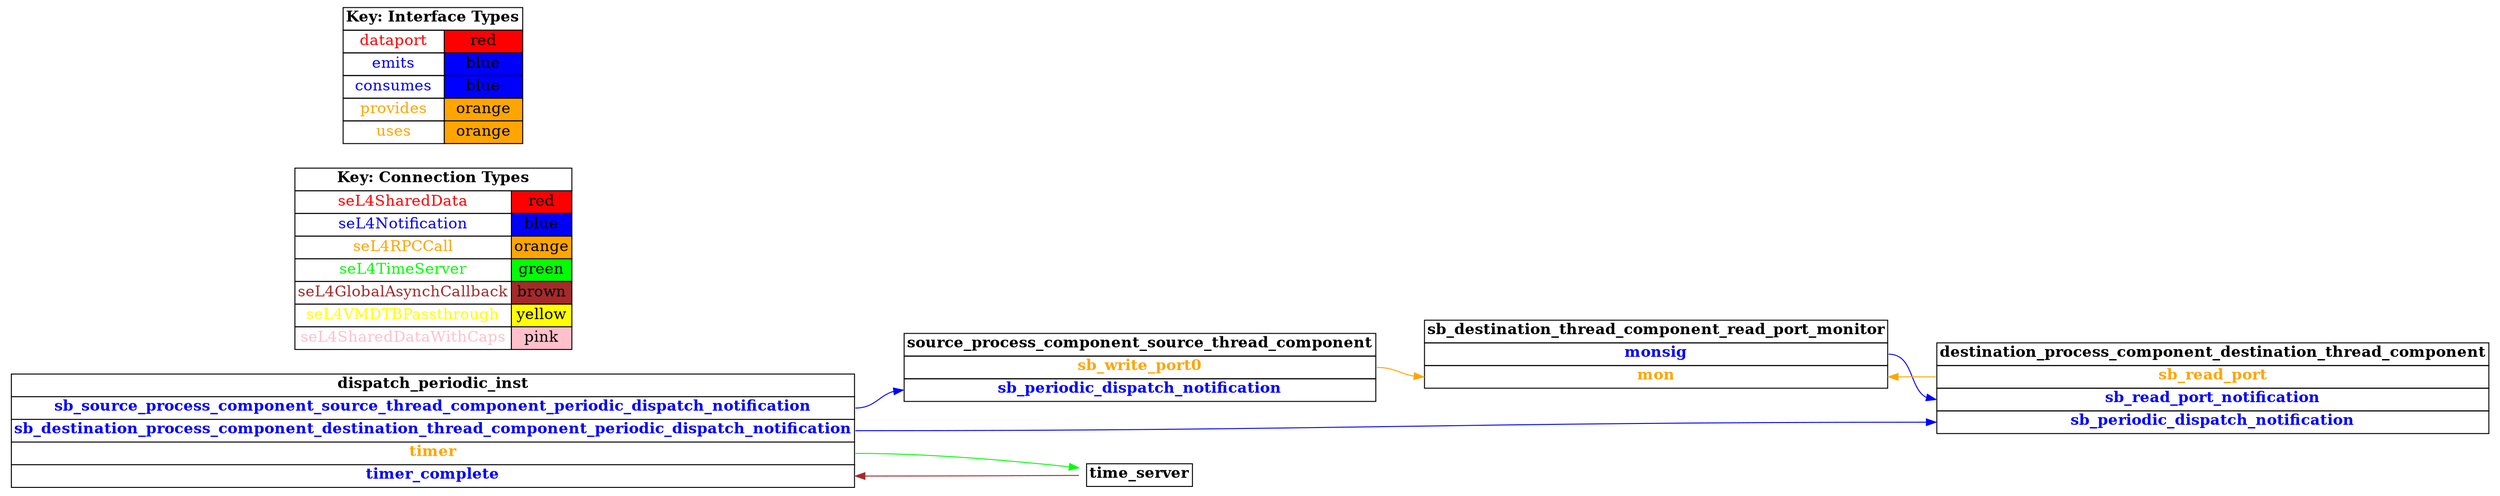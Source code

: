 digraph g {
graph [
  overlap = false,
  rankdir = "LR"
];
node [
  fontsize = "16",
  shape = "ellipse"
];
edge [
];

source_process_component_source_thread_component [
  label=<
    <TABLE BORDER="0" CELLBORDER="1" CELLSPACING="0">
      <TR><TD><B>source_process_component_source_thread_component</B></TD></TR>
      <TR><TD PORT="sb_write_port0"><FONT COLOR="orange"><B>sb_write_port0</B></FONT></TD></TR>
      <TR><TD PORT="sb_periodic_dispatch_notification"><FONT COLOR="blue"><B>sb_periodic_dispatch_notification</B></FONT></TD></TR>"
    </TABLE>
  >
  shape=plaintext
];

sb_destination_thread_component_read_port_monitor [
  label=<
    <TABLE BORDER="0" CELLBORDER="1" CELLSPACING="0">
      <TR><TD><B>sb_destination_thread_component_read_port_monitor</B></TD></TR>
      <TR><TD PORT="monsig"><FONT COLOR="blue"><B>monsig</B></FONT></TD></TR>
      <TR><TD PORT="mon"><FONT COLOR="orange"><B>mon</B></FONT></TD></TR>"
    </TABLE>
  >
  shape=plaintext
];

destination_process_component_destination_thread_component [
  label=<
    <TABLE BORDER="0" CELLBORDER="1" CELLSPACING="0">
      <TR><TD><B>destination_process_component_destination_thread_component</B></TD></TR>
      <TR><TD PORT="sb_read_port"><FONT COLOR="orange"><B>sb_read_port</B></FONT></TD></TR>
      <TR><TD PORT="sb_read_port_notification"><FONT COLOR="blue"><B>sb_read_port_notification</B></FONT></TD></TR>
      <TR><TD PORT="sb_periodic_dispatch_notification"><FONT COLOR="blue"><B>sb_periodic_dispatch_notification</B></FONT></TD></TR>"
    </TABLE>
  >
  shape=plaintext
];

dispatch_periodic_inst [
  label=<
    <TABLE BORDER="0" CELLBORDER="1" CELLSPACING="0">
      <TR><TD><B>dispatch_periodic_inst</B></TD></TR>
      <TR><TD PORT="sb_source_process_component_source_thread_component_periodic_dispatch_notification"><FONT COLOR="blue"><B>sb_source_process_component_source_thread_component_periodic_dispatch_notification</B></FONT></TD></TR>
      <TR><TD PORT="sb_destination_process_component_destination_thread_component_periodic_dispatch_notification"><FONT COLOR="blue"><B>sb_destination_process_component_destination_thread_component_periodic_dispatch_notification</B></FONT></TD></TR>
      <TR><TD PORT="timer"><FONT COLOR="orange"><B>timer</B></FONT></TD></TR>
      <TR><TD PORT="timer_complete"><FONT COLOR="blue"><B>timer_complete</B></FONT></TD></TR>"
    </TABLE>
  >
  shape=plaintext
];

time_server [
  label=<
    <TABLE BORDER="0" CELLBORDER="1" CELLSPACING="0">
      <TR><TD><B>time_server</B></TD></TR>"
    </TABLE>
  >
  shape=plaintext
];

connectiontypekey [
  label=<
   <TABLE BORDER="0" CELLBORDER="1" CELLSPACING="0">
     <TR><TD COLSPAN="2"><B>Key: Connection Types</B></TD></TR>
     <TR><TD><FONT COLOR="red">seL4SharedData</FONT></TD><TD BGCOLOR="red">red</TD></TR>
     <TR><TD><FONT COLOR="blue">seL4Notification</FONT></TD><TD BGCOLOR="blue">blue</TD></TR>
     <TR><TD><FONT COLOR="orange">seL4RPCCall</FONT></TD><TD BGCOLOR="orange">orange</TD></TR>
     <TR><TD><FONT COLOR="green">seL4TimeServer</FONT></TD><TD BGCOLOR="green">green</TD></TR>
     <TR><TD><FONT COLOR="brown">seL4GlobalAsynchCallback</FONT></TD><TD BGCOLOR="brown">brown</TD></TR>
     <TR><TD><FONT COLOR="yellow">seL4VMDTBPassthrough</FONT></TD><TD BGCOLOR="yellow">yellow</TD></TR>
     <TR><TD><FONT COLOR="pink">seL4SharedDataWithCaps</FONT></TD><TD BGCOLOR="pink">pink</TD></TR>
   </TABLE>
  >
  shape=plaintext
];

interfacetypekey [
  label=<
   <TABLE BORDER="0" CELLBORDER="1" CELLSPACING="0">
     <TR><TD COLSPAN="2"><B>Key: Interface Types</B></TD></TR>
     <TR><TD><FONT COLOR="red">dataport</FONT></TD><TD BGCOLOR="red">red</TD></TR>
     <TR><TD><FONT COLOR="blue">emits</FONT></TD><TD BGCOLOR="blue">blue</TD></TR>
     <TR><TD><FONT COLOR="blue">consumes</FONT></TD><TD BGCOLOR="blue">blue</TD></TR>
     <TR><TD><FONT COLOR="orange">provides</FONT></TD><TD BGCOLOR="orange">orange</TD></TR>
     <TR><TD><FONT COLOR="orange">uses</FONT></TD><TD BGCOLOR="orange">orange</TD></TR>
   </TABLE>
  >
  shape=plaintext
];

"source_process_component_source_thread_component":sb_write_port0 -> "sb_destination_thread_component_read_port_monitor":mon [
  color="orange"
  //label = "seL4RPCCall"
  id = conn1

];

"destination_process_component_destination_thread_component":sb_read_port -> "sb_destination_thread_component_read_port_monitor":mon [
  color="orange"
  //label = "seL4RPCCall"
  id = conn2

];

"sb_destination_thread_component_read_port_monitor":monsig -> "destination_process_component_destination_thread_component":sb_read_port_notification [
  color="blue"
  //label = "seL4Notification"
  id = conn3

];

"dispatch_periodic_inst":sb_source_process_component_source_thread_component_periodic_dispatch_notification -> "source_process_component_source_thread_component":sb_periodic_dispatch_notification [
  color="blue"
  //label = "seL4Notification"
  id = conn4

];

"dispatch_periodic_inst":sb_destination_process_component_destination_thread_component_periodic_dispatch_notification -> "destination_process_component_destination_thread_component":sb_periodic_dispatch_notification [
  color="blue"
  //label = "seL4Notification"
  id = conn5

];

"dispatch_periodic_inst":timer -> "time_server":the_timer [
  color="green"
  //label = "seL4TimeServer"
  id = conn6

];

"time_server":timer_notification -> "dispatch_periodic_inst":timer_complete [
  color="brown"
  //label = "seL4GlobalAsynchCallback"
  id = conn7

];

}